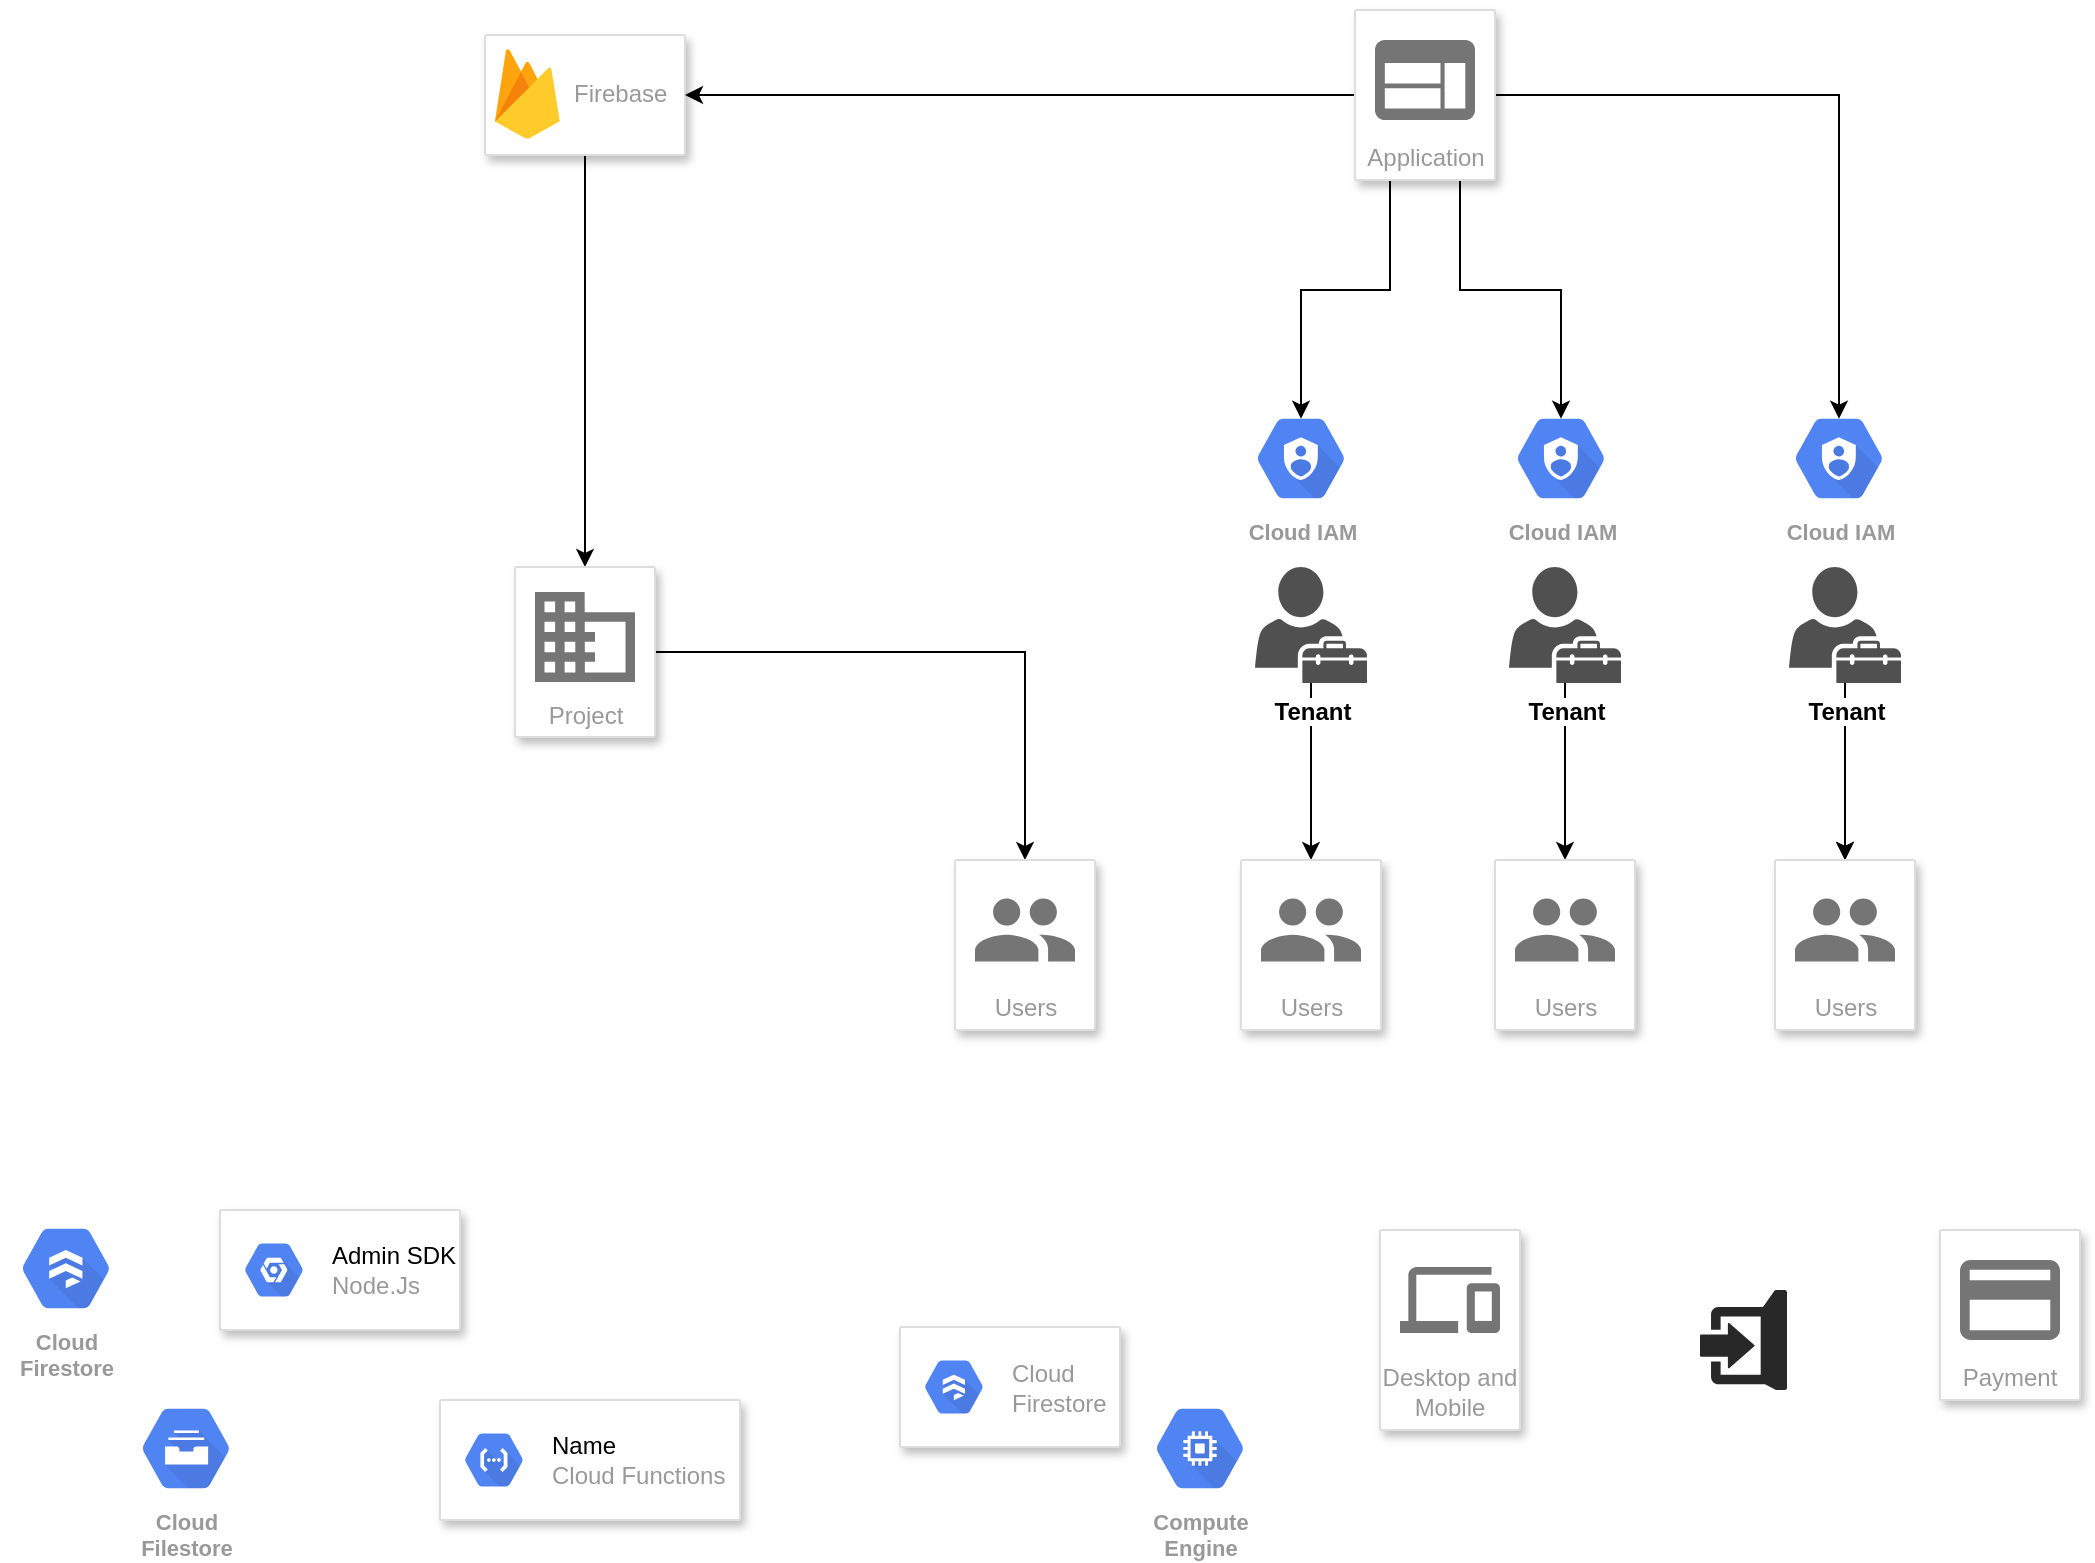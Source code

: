 <mxfile version="13.9.7" type="github">
  <diagram id="YlVkp8-III7TYCLAtudT" name="Page-1">
    <mxGraphModel dx="1349" dy="1154" grid="1" gridSize="10" guides="1" tooltips="1" connect="1" arrows="1" fold="1" page="1" pageScale="1" pageWidth="1169" pageHeight="827" math="0" shadow="0">
      <root>
        <mxCell id="0" />
        <mxCell id="1" parent="0" />
        <mxCell id="C5w15jPe9weFPQTxlSTk-48" value="" style="edgeStyle=orthogonalEdgeStyle;rounded=0;orthogonalLoop=1;jettySize=auto;html=1;" edge="1" parent="1" source="C5w15jPe9weFPQTxlSTk-1" target="C5w15jPe9weFPQTxlSTk-9">
          <mxGeometry relative="1" as="geometry" />
        </mxCell>
        <mxCell id="C5w15jPe9weFPQTxlSTk-1" value="" style="strokeColor=#dddddd;shadow=1;strokeWidth=1;rounded=1;absoluteArcSize=1;arcSize=2;" vertex="1" parent="1">
          <mxGeometry x="292.5" y="52.5" width="100" height="60" as="geometry" />
        </mxCell>
        <mxCell id="C5w15jPe9weFPQTxlSTk-2" value="Firebase" style="dashed=0;connectable=0;html=1;fillColor=#5184F3;strokeColor=none;shape=mxgraph.gcp2.firebase;part=1;labelPosition=right;verticalLabelPosition=middle;align=left;verticalAlign=middle;spacingLeft=5;fontColor=#999999;fontSize=12;" vertex="1" parent="C5w15jPe9weFPQTxlSTk-1">
          <mxGeometry width="32.4" height="45" relative="1" as="geometry">
            <mxPoint x="5" y="7" as="offset" />
          </mxGeometry>
        </mxCell>
        <mxCell id="C5w15jPe9weFPQTxlSTk-3" value="" style="strokeColor=#dddddd;shadow=1;strokeWidth=1;rounded=1;absoluteArcSize=1;arcSize=2;" vertex="1" parent="1">
          <mxGeometry x="160" y="640" width="120" height="60" as="geometry" />
        </mxCell>
        <mxCell id="C5w15jPe9weFPQTxlSTk-4" value="&lt;font color=&quot;#000000&quot;&gt;Admin SDK&lt;/font&gt;&lt;br&gt;Node.Js" style="dashed=0;connectable=0;html=1;fillColor=#5184F3;strokeColor=none;shape=mxgraph.gcp2.hexIcon;prIcon=placeholder;part=1;labelPosition=right;verticalLabelPosition=middle;align=left;verticalAlign=middle;spacingLeft=5;fontColor=#999999;fontSize=12;" vertex="1" parent="C5w15jPe9weFPQTxlSTk-3">
          <mxGeometry y="0.5" width="44" height="39" relative="1" as="geometry">
            <mxPoint x="5" y="-19.5" as="offset" />
          </mxGeometry>
        </mxCell>
        <mxCell id="C5w15jPe9weFPQTxlSTk-5" value="" style="strokeColor=#dddddd;shadow=1;strokeWidth=1;rounded=1;absoluteArcSize=1;arcSize=2;" vertex="1" parent="1">
          <mxGeometry x="270" y="735" width="150" height="60" as="geometry" />
        </mxCell>
        <mxCell id="C5w15jPe9weFPQTxlSTk-6" value="&lt;font color=&quot;#000000&quot;&gt;Name&lt;/font&gt;&lt;br&gt;Cloud Functions" style="dashed=0;connectable=0;html=1;fillColor=#5184F3;strokeColor=none;shape=mxgraph.gcp2.hexIcon;prIcon=cloud_functions;part=1;labelPosition=right;verticalLabelPosition=middle;align=left;verticalAlign=middle;spacingLeft=5;fontColor=#999999;fontSize=12;" vertex="1" parent="C5w15jPe9weFPQTxlSTk-5">
          <mxGeometry y="0.5" width="44" height="39" relative="1" as="geometry">
            <mxPoint x="5" y="-19.5" as="offset" />
          </mxGeometry>
        </mxCell>
        <mxCell id="C5w15jPe9weFPQTxlSTk-42" value="" style="edgeStyle=orthogonalEdgeStyle;rounded=0;orthogonalLoop=1;jettySize=auto;html=1;exitX=0.75;exitY=1;exitDx=0;exitDy=0;entryX=0.5;entryY=0.16;entryDx=0;entryDy=0;entryPerimeter=0;" edge="1" parent="1" source="C5w15jPe9weFPQTxlSTk-7" target="C5w15jPe9weFPQTxlSTk-39">
          <mxGeometry relative="1" as="geometry" />
        </mxCell>
        <mxCell id="C5w15jPe9weFPQTxlSTk-44" style="edgeStyle=orthogonalEdgeStyle;rounded=0;orthogonalLoop=1;jettySize=auto;html=1;exitX=1;exitY=0.5;exitDx=0;exitDy=0;entryX=0.5;entryY=0.16;entryDx=0;entryDy=0;entryPerimeter=0;" edge="1" parent="1" source="C5w15jPe9weFPQTxlSTk-7" target="C5w15jPe9weFPQTxlSTk-19">
          <mxGeometry relative="1" as="geometry" />
        </mxCell>
        <mxCell id="C5w15jPe9weFPQTxlSTk-45" style="edgeStyle=orthogonalEdgeStyle;rounded=0;orthogonalLoop=1;jettySize=auto;html=1;exitX=0.25;exitY=1;exitDx=0;exitDy=0;entryX=0.5;entryY=0.16;entryDx=0;entryDy=0;entryPerimeter=0;" edge="1" parent="1" source="C5w15jPe9weFPQTxlSTk-7" target="C5w15jPe9weFPQTxlSTk-38">
          <mxGeometry relative="1" as="geometry" />
        </mxCell>
        <mxCell id="C5w15jPe9weFPQTxlSTk-49" style="edgeStyle=orthogonalEdgeStyle;rounded=0;orthogonalLoop=1;jettySize=auto;html=1;entryX=1;entryY=0.5;entryDx=0;entryDy=0;" edge="1" parent="1" source="C5w15jPe9weFPQTxlSTk-7" target="C5w15jPe9weFPQTxlSTk-1">
          <mxGeometry relative="1" as="geometry">
            <mxPoint x="677.5" y="82.5" as="targetPoint" />
          </mxGeometry>
        </mxCell>
        <mxCell id="C5w15jPe9weFPQTxlSTk-7" value="Application" style="strokeColor=#dddddd;shadow=1;strokeWidth=1;rounded=1;absoluteArcSize=1;arcSize=2;labelPosition=center;verticalLabelPosition=middle;align=center;verticalAlign=bottom;spacingLeft=0;fontColor=#999999;fontSize=12;whiteSpace=wrap;spacingBottom=2;" vertex="1" parent="1">
          <mxGeometry x="727.5" y="40" width="70" height="85" as="geometry" />
        </mxCell>
        <mxCell id="C5w15jPe9weFPQTxlSTk-8" value="" style="dashed=0;connectable=0;html=1;fillColor=#757575;strokeColor=none;shape=mxgraph.gcp2.application;part=1;" vertex="1" parent="C5w15jPe9weFPQTxlSTk-7">
          <mxGeometry x="0.5" width="50" height="40" relative="1" as="geometry">
            <mxPoint x="-25" y="15" as="offset" />
          </mxGeometry>
        </mxCell>
        <mxCell id="C5w15jPe9weFPQTxlSTk-22" value="" style="edgeStyle=orthogonalEdgeStyle;rounded=0;orthogonalLoop=1;jettySize=auto;html=1;" edge="1" parent="1" source="C5w15jPe9weFPQTxlSTk-9" target="C5w15jPe9weFPQTxlSTk-15">
          <mxGeometry relative="1" as="geometry" />
        </mxCell>
        <mxCell id="C5w15jPe9weFPQTxlSTk-9" value="Project" style="strokeColor=#dddddd;shadow=1;strokeWidth=1;rounded=1;absoluteArcSize=1;arcSize=2;labelPosition=center;verticalLabelPosition=middle;align=center;verticalAlign=bottom;spacingLeft=0;fontColor=#999999;fontSize=12;whiteSpace=wrap;spacingBottom=2;" vertex="1" parent="1">
          <mxGeometry x="307.5" y="318.5" width="70" height="85" as="geometry" />
        </mxCell>
        <mxCell id="C5w15jPe9weFPQTxlSTk-10" value="" style="dashed=0;connectable=0;html=1;fillColor=#757575;strokeColor=none;shape=mxgraph.gcp2.database;part=1;" vertex="1" parent="C5w15jPe9weFPQTxlSTk-9">
          <mxGeometry x="0.5" width="50" height="45" relative="1" as="geometry">
            <mxPoint x="-25" y="12.5" as="offset" />
          </mxGeometry>
        </mxCell>
        <mxCell id="C5w15jPe9weFPQTxlSTk-11" value="Desktop and Mobile" style="strokeColor=#dddddd;shadow=1;strokeWidth=1;rounded=1;absoluteArcSize=1;arcSize=2;labelPosition=center;verticalLabelPosition=middle;align=center;verticalAlign=bottom;spacingLeft=0;fontColor=#999999;fontSize=12;whiteSpace=wrap;spacingBottom=2;" vertex="1" parent="1">
          <mxGeometry x="740" y="650" width="70" height="100" as="geometry" />
        </mxCell>
        <mxCell id="C5w15jPe9weFPQTxlSTk-12" value="" style="dashed=0;connectable=0;html=1;fillColor=#757575;strokeColor=none;shape=mxgraph.gcp2.desktop_and_mobile;part=1;" vertex="1" parent="C5w15jPe9weFPQTxlSTk-11">
          <mxGeometry x="0.5" width="50" height="33" relative="1" as="geometry">
            <mxPoint x="-25" y="18.5" as="offset" />
          </mxGeometry>
        </mxCell>
        <mxCell id="C5w15jPe9weFPQTxlSTk-13" value="Payment" style="strokeColor=#dddddd;shadow=1;strokeWidth=1;rounded=1;absoluteArcSize=1;arcSize=2;labelPosition=center;verticalLabelPosition=middle;align=center;verticalAlign=bottom;spacingLeft=0;fontColor=#999999;fontSize=12;whiteSpace=wrap;spacingBottom=2;" vertex="1" parent="1">
          <mxGeometry x="1020" y="650" width="70" height="85" as="geometry" />
        </mxCell>
        <mxCell id="C5w15jPe9weFPQTxlSTk-14" value="" style="dashed=0;connectable=0;html=1;fillColor=#757575;strokeColor=none;shape=mxgraph.gcp2.payment;part=1;" vertex="1" parent="C5w15jPe9weFPQTxlSTk-13">
          <mxGeometry x="0.5" width="50" height="40" relative="1" as="geometry">
            <mxPoint x="-25" y="15" as="offset" />
          </mxGeometry>
        </mxCell>
        <mxCell id="C5w15jPe9weFPQTxlSTk-15" value="Users" style="strokeColor=#dddddd;shadow=1;strokeWidth=1;rounded=1;absoluteArcSize=1;arcSize=2;labelPosition=center;verticalLabelPosition=middle;align=center;verticalAlign=bottom;spacingLeft=0;fontColor=#999999;fontSize=12;whiteSpace=wrap;spacingBottom=2;" vertex="1" parent="1">
          <mxGeometry x="527.5" y="465" width="70" height="85" as="geometry" />
        </mxCell>
        <mxCell id="C5w15jPe9weFPQTxlSTk-16" value="" style="dashed=0;connectable=0;html=1;fillColor=#757575;strokeColor=none;shape=mxgraph.gcp2.users;part=1;" vertex="1" parent="C5w15jPe9weFPQTxlSTk-15">
          <mxGeometry x="0.5" width="50" height="31.5" relative="1" as="geometry">
            <mxPoint x="-25" y="19.25" as="offset" />
          </mxGeometry>
        </mxCell>
        <mxCell id="C5w15jPe9weFPQTxlSTk-17" value="" style="strokeColor=#dddddd;shadow=1;strokeWidth=1;rounded=1;absoluteArcSize=1;arcSize=2;" vertex="1" parent="1">
          <mxGeometry x="500" y="698.5" width="110" height="60" as="geometry" />
        </mxCell>
        <mxCell id="C5w15jPe9weFPQTxlSTk-18" value="Cloud&#xa;Firestore" style="dashed=0;connectable=0;html=1;fillColor=#5184F3;strokeColor=none;shape=mxgraph.gcp2.hexIcon;prIcon=cloud_firestore;part=1;labelPosition=right;verticalLabelPosition=middle;align=left;verticalAlign=middle;spacingLeft=5;fontColor=#999999;fontSize=12;" vertex="1" parent="C5w15jPe9weFPQTxlSTk-17">
          <mxGeometry y="0.5" width="44" height="39" relative="1" as="geometry">
            <mxPoint x="5" y="-19.5" as="offset" />
          </mxGeometry>
        </mxCell>
        <mxCell id="C5w15jPe9weFPQTxlSTk-19" value="Cloud IAM" style="html=1;fillColor=#5184F3;strokeColor=none;verticalAlign=top;labelPosition=center;verticalLabelPosition=bottom;align=center;spacingTop=-6;fontSize=11;fontStyle=1;fontColor=#999999;shape=mxgraph.gcp2.hexIcon;prIcon=cloud_iam" vertex="1" parent="1">
          <mxGeometry x="936.5" y="235" width="66" height="58.5" as="geometry" />
        </mxCell>
        <mxCell id="C5w15jPe9weFPQTxlSTk-20" value="Cloud&#xa;Filestore" style="html=1;fillColor=#5184F3;strokeColor=none;verticalAlign=top;labelPosition=center;verticalLabelPosition=bottom;align=center;spacingTop=-6;fontSize=11;fontStyle=1;fontColor=#999999;shape=mxgraph.gcp2.hexIcon;prIcon=cloud_filestore" vertex="1" parent="1">
          <mxGeometry x="110" y="730" width="66" height="58.5" as="geometry" />
        </mxCell>
        <mxCell id="C5w15jPe9weFPQTxlSTk-21" value="Cloud&#xa;Firestore" style="html=1;fillColor=#5184F3;strokeColor=none;verticalAlign=top;labelPosition=center;verticalLabelPosition=bottom;align=center;spacingTop=-6;fontSize=11;fontStyle=1;fontColor=#999999;shape=mxgraph.gcp2.hexIcon;prIcon=cloud_firestore" vertex="1" parent="1">
          <mxGeometry x="50" y="640" width="66" height="58.5" as="geometry" />
        </mxCell>
        <mxCell id="C5w15jPe9weFPQTxlSTk-35" value="" style="edgeStyle=orthogonalEdgeStyle;rounded=0;orthogonalLoop=1;jettySize=auto;html=1;" edge="1" parent="1" source="C5w15jPe9weFPQTxlSTk-23" target="C5w15jPe9weFPQTxlSTk-29">
          <mxGeometry relative="1" as="geometry" />
        </mxCell>
        <mxCell id="C5w15jPe9weFPQTxlSTk-26" value="" style="verticalLabelPosition=bottom;html=1;fillColor=#282828;strokeColor=none;verticalAlign=top;pointerEvents=1;align=center;shape=mxgraph.cisco_safe.business_icons.icon23;" vertex="1" parent="1">
          <mxGeometry x="900" y="680" width="43.5" height="50" as="geometry" />
        </mxCell>
        <mxCell id="C5w15jPe9weFPQTxlSTk-36" value="" style="edgeStyle=orthogonalEdgeStyle;rounded=0;orthogonalLoop=1;jettySize=auto;html=1;" edge="1" parent="1" source="C5w15jPe9weFPQTxlSTk-27" target="C5w15jPe9weFPQTxlSTk-31">
          <mxGeometry relative="1" as="geometry" />
        </mxCell>
        <mxCell id="C5w15jPe9weFPQTxlSTk-27" value="&lt;span style=&quot;background-color: rgb(255 , 255 , 255)&quot;&gt;Tenant&lt;/span&gt;" style="pointerEvents=1;shadow=0;dashed=0;html=1;strokeColor=none;fillColor=#505050;labelPosition=center;verticalLabelPosition=bottom;verticalAlign=top;outlineConnect=0;align=center;shape=mxgraph.office.users.tenant_admin;fontStyle=1" vertex="1" parent="1">
          <mxGeometry x="804.5" y="318.5" width="56" height="58" as="geometry" />
        </mxCell>
        <mxCell id="C5w15jPe9weFPQTxlSTk-37" value="" style="edgeStyle=orthogonalEdgeStyle;rounded=0;orthogonalLoop=1;jettySize=auto;html=1;" edge="1" parent="1" source="C5w15jPe9weFPQTxlSTk-28" target="C5w15jPe9weFPQTxlSTk-33">
          <mxGeometry relative="1" as="geometry" />
        </mxCell>
        <mxCell id="C5w15jPe9weFPQTxlSTk-40" value="" style="edgeStyle=orthogonalEdgeStyle;rounded=0;orthogonalLoop=1;jettySize=auto;html=1;" edge="1" parent="1" source="C5w15jPe9weFPQTxlSTk-28" target="C5w15jPe9weFPQTxlSTk-33">
          <mxGeometry relative="1" as="geometry" />
        </mxCell>
        <mxCell id="C5w15jPe9weFPQTxlSTk-28" value="&lt;span style=&quot;background-color: rgb(255 , 255 , 255)&quot;&gt;Tenant&lt;/span&gt;" style="pointerEvents=1;shadow=0;dashed=0;html=1;strokeColor=none;fillColor=#505050;labelPosition=center;verticalLabelPosition=bottom;verticalAlign=top;outlineConnect=0;align=center;shape=mxgraph.office.users.tenant_admin;fontStyle=1" vertex="1" parent="1">
          <mxGeometry x="944.5" y="318.5" width="56" height="58" as="geometry" />
        </mxCell>
        <mxCell id="C5w15jPe9weFPQTxlSTk-29" value="Users" style="strokeColor=#dddddd;shadow=1;strokeWidth=1;rounded=1;absoluteArcSize=1;arcSize=2;labelPosition=center;verticalLabelPosition=middle;align=center;verticalAlign=bottom;spacingLeft=0;fontColor=#999999;fontSize=12;whiteSpace=wrap;spacingBottom=2;" vertex="1" parent="1">
          <mxGeometry x="670.5" y="465" width="70" height="85" as="geometry" />
        </mxCell>
        <mxCell id="C5w15jPe9weFPQTxlSTk-30" value="" style="dashed=0;connectable=0;html=1;fillColor=#757575;strokeColor=none;shape=mxgraph.gcp2.users;part=1;" vertex="1" parent="C5w15jPe9weFPQTxlSTk-29">
          <mxGeometry x="0.5" width="50" height="31.5" relative="1" as="geometry">
            <mxPoint x="-25" y="19.25" as="offset" />
          </mxGeometry>
        </mxCell>
        <mxCell id="C5w15jPe9weFPQTxlSTk-31" value="Users" style="strokeColor=#dddddd;shadow=1;strokeWidth=1;rounded=1;absoluteArcSize=1;arcSize=2;labelPosition=center;verticalLabelPosition=middle;align=center;verticalAlign=bottom;spacingLeft=0;fontColor=#999999;fontSize=12;whiteSpace=wrap;spacingBottom=2;" vertex="1" parent="1">
          <mxGeometry x="797.5" y="465" width="70" height="85" as="geometry" />
        </mxCell>
        <mxCell id="C5w15jPe9weFPQTxlSTk-32" value="" style="dashed=0;connectable=0;html=1;fillColor=#757575;strokeColor=none;shape=mxgraph.gcp2.users;part=1;" vertex="1" parent="C5w15jPe9weFPQTxlSTk-31">
          <mxGeometry x="0.5" width="50" height="31.5" relative="1" as="geometry">
            <mxPoint x="-25" y="19.25" as="offset" />
          </mxGeometry>
        </mxCell>
        <mxCell id="C5w15jPe9weFPQTxlSTk-33" value="Users" style="strokeColor=#dddddd;shadow=1;strokeWidth=1;rounded=1;absoluteArcSize=1;arcSize=2;labelPosition=center;verticalLabelPosition=middle;align=center;verticalAlign=bottom;spacingLeft=0;fontColor=#999999;fontSize=12;whiteSpace=wrap;spacingBottom=2;" vertex="1" parent="1">
          <mxGeometry x="937.5" y="465" width="70" height="85" as="geometry" />
        </mxCell>
        <mxCell id="C5w15jPe9weFPQTxlSTk-34" value="" style="dashed=0;connectable=0;html=1;fillColor=#757575;strokeColor=none;shape=mxgraph.gcp2.users;part=1;" vertex="1" parent="C5w15jPe9weFPQTxlSTk-33">
          <mxGeometry x="0.5" width="50" height="31.5" relative="1" as="geometry">
            <mxPoint x="-25" y="19.25" as="offset" />
          </mxGeometry>
        </mxCell>
        <mxCell id="C5w15jPe9weFPQTxlSTk-38" value="Cloud IAM" style="html=1;fillColor=#5184F3;strokeColor=none;verticalAlign=top;labelPosition=center;verticalLabelPosition=bottom;align=center;spacingTop=-6;fontSize=11;fontStyle=1;fontColor=#999999;shape=mxgraph.gcp2.hexIcon;prIcon=cloud_iam" vertex="1" parent="1">
          <mxGeometry x="667.5" y="235" width="66" height="58.5" as="geometry" />
        </mxCell>
        <mxCell id="C5w15jPe9weFPQTxlSTk-39" value="Cloud IAM" style="html=1;fillColor=#5184F3;strokeColor=none;verticalAlign=top;labelPosition=center;verticalLabelPosition=bottom;align=center;spacingTop=-6;fontSize=11;fontStyle=1;fontColor=#999999;shape=mxgraph.gcp2.hexIcon;prIcon=cloud_iam" vertex="1" parent="1">
          <mxGeometry x="797.5" y="235" width="66" height="58.5" as="geometry" />
        </mxCell>
        <mxCell id="C5w15jPe9weFPQTxlSTk-23" value="&lt;b&gt;&lt;span style=&quot;background-color: rgb(255 , 255 , 255)&quot;&gt;Tenant&lt;/span&gt;&lt;/b&gt;" style="pointerEvents=1;shadow=0;dashed=0;html=1;strokeColor=none;fillColor=#505050;labelPosition=center;verticalLabelPosition=bottom;verticalAlign=top;outlineConnect=0;align=center;shape=mxgraph.office.users.tenant_admin;" vertex="1" parent="1">
          <mxGeometry x="677.5" y="318.5" width="56" height="58" as="geometry" />
        </mxCell>
        <mxCell id="C5w15jPe9weFPQTxlSTk-50" value="Compute&#xa;Engine" style="html=1;fillColor=#5184F3;strokeColor=none;verticalAlign=top;labelPosition=center;verticalLabelPosition=bottom;align=center;spacingTop=-6;fontSize=11;fontStyle=1;fontColor=#999999;shape=mxgraph.gcp2.hexIcon;prIcon=compute_engine" vertex="1" parent="1">
          <mxGeometry x="617" y="730" width="66" height="58.5" as="geometry" />
        </mxCell>
      </root>
    </mxGraphModel>
  </diagram>
</mxfile>
